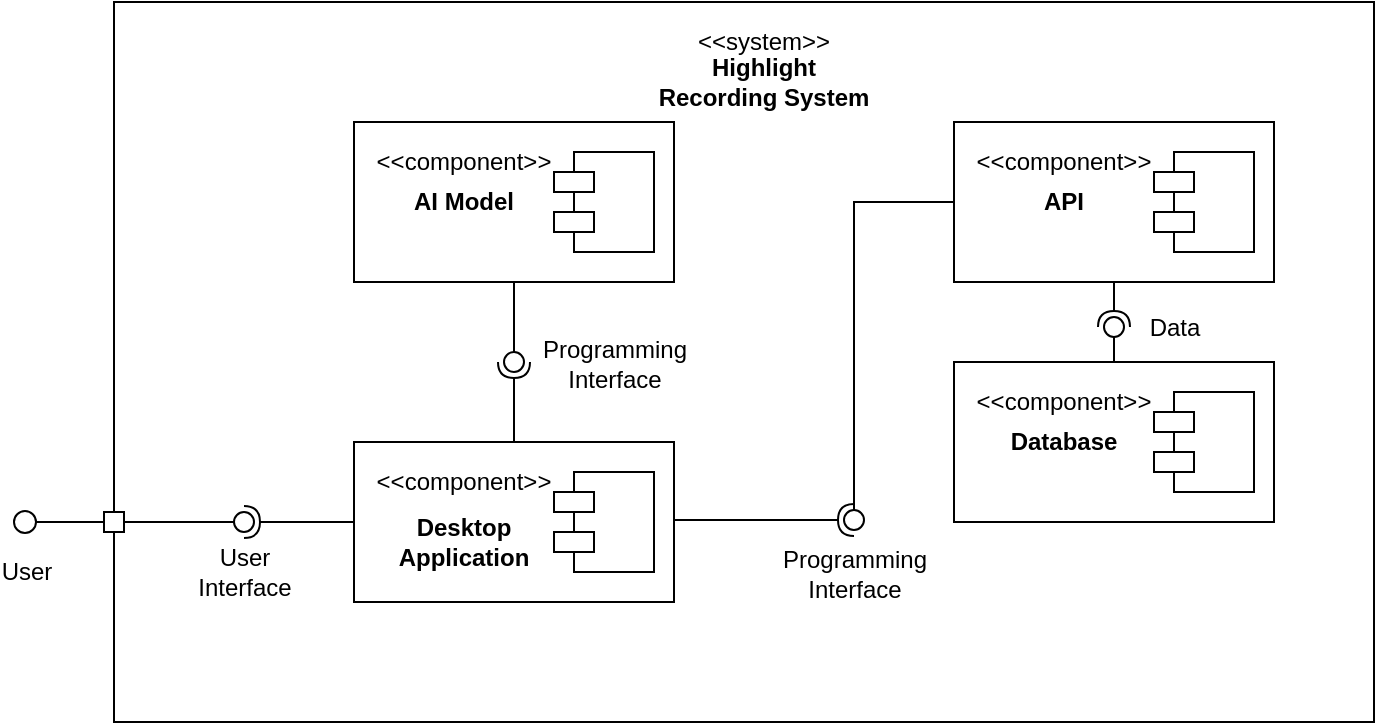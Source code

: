 <mxfile version="22.0.8" type="device">
  <diagram id="xoZ6_kyMP5s1tSsMBDnF" name="Page-1">
    <mxGraphModel dx="1114" dy="610" grid="1" gridSize="10" guides="1" tooltips="1" connect="1" arrows="1" fold="1" page="1" pageScale="1" pageWidth="827" pageHeight="1169" math="0" shadow="0">
      <root>
        <mxCell id="0" />
        <mxCell id="1" parent="0" />
        <mxCell id="8G38anYATPkuLIfg5n-N-66" value="" style="rounded=0;whiteSpace=wrap;html=1;sketch=0;strokeWidth=1;fontSize=12;movable=1;resizable=1;rotatable=1;deletable=1;editable=1;locked=0;connectable=1;" parent="1" vertex="1">
          <mxGeometry x="80" y="130" width="630" height="360" as="geometry" />
        </mxCell>
        <mxCell id="8G38anYATPkuLIfg5n-N-67" value="&amp;lt;&amp;lt;system&amp;gt;&amp;gt;" style="text;html=1;strokeColor=none;fillColor=none;align=center;verticalAlign=middle;whiteSpace=wrap;rounded=0;" parent="1" vertex="1">
          <mxGeometry x="350" y="140" width="110" height="20" as="geometry" />
        </mxCell>
        <mxCell id="8G38anYATPkuLIfg5n-N-68" value="&lt;b&gt;Highlight Recording System&lt;/b&gt;" style="text;html=1;strokeColor=none;fillColor=none;align=center;verticalAlign=middle;whiteSpace=wrap;rounded=0;" parent="1" vertex="1">
          <mxGeometry x="350" y="160" width="110" height="20" as="geometry" />
        </mxCell>
        <mxCell id="8G38anYATPkuLIfg5n-N-70" value="" style="rounded=0;orthogonalLoop=1;jettySize=auto;html=1;endArrow=halfCircle;endFill=0;endSize=6;strokeWidth=1;fontSize=12;" parent="1" source="8G38anYATPkuLIfg5n-N-30" edge="1">
          <mxGeometry relative="1" as="geometry">
            <mxPoint x="340" y="305" as="sourcePoint" />
            <mxPoint x="280" y="310" as="targetPoint" />
          </mxGeometry>
        </mxCell>
        <mxCell id="8G38anYATPkuLIfg5n-N-94" value="Programming&lt;br&gt;Interface" style="edgeLabel;html=1;align=center;verticalAlign=middle;resizable=0;points=[];fontSize=12;" parent="8G38anYATPkuLIfg5n-N-70" vertex="1" connectable="0">
          <mxGeometry x="0.519" relative="1" as="geometry">
            <mxPoint x="50" y="-9" as="offset" />
          </mxGeometry>
        </mxCell>
        <mxCell id="dzfhvOX5EP43lga_mxgl-6" style="edgeStyle=orthogonalEdgeStyle;rounded=0;orthogonalLoop=1;jettySize=auto;html=1;endArrow=none;endFill=0;" edge="1" parent="1" source="8G38anYATPkuLIfg5n-N-71" target="8G38anYATPkuLIfg5n-N-13">
          <mxGeometry relative="1" as="geometry" />
        </mxCell>
        <mxCell id="8G38anYATPkuLIfg5n-N-71" value="" style="ellipse;whiteSpace=wrap;html=1;fontFamily=Helvetica;fontSize=12;fontColor=#000000;align=center;strokeColor=#000000;fillColor=#ffffff;points=[];aspect=fixed;resizable=0;sketch=0;" parent="1" vertex="1">
          <mxGeometry x="275" y="305" width="10" height="10" as="geometry" />
        </mxCell>
        <mxCell id="8G38anYATPkuLIfg5n-N-73" value="" style="rounded=0;whiteSpace=wrap;html=1;sketch=0;strokeWidth=1;fontSize=12;" parent="1" vertex="1">
          <mxGeometry x="75" y="385" width="10" height="10" as="geometry" />
        </mxCell>
        <mxCell id="8G38anYATPkuLIfg5n-N-81" value="" style="rounded=0;orthogonalLoop=1;jettySize=auto;html=1;endArrow=none;endFill=0;strokeWidth=1;fontSize=12;exitX=1;exitY=0.5;exitDx=0;exitDy=0;" parent="1" source="8G38anYATPkuLIfg5n-N-73" target="8G38anYATPkuLIfg5n-N-83" edge="1">
          <mxGeometry relative="1" as="geometry">
            <mxPoint x="130" y="410" as="sourcePoint" />
          </mxGeometry>
        </mxCell>
        <mxCell id="8G38anYATPkuLIfg5n-N-82" value="" style="rounded=0;orthogonalLoop=1;jettySize=auto;html=1;endArrow=halfCircle;endFill=0;entryX=0.5;entryY=0.5;entryDx=0;entryDy=0;endSize=6;strokeWidth=1;fontSize=12;exitX=0;exitY=0.25;exitDx=0;exitDy=0;" parent="1" source="8G38anYATPkuLIfg5n-N-33" target="8G38anYATPkuLIfg5n-N-83" edge="1">
          <mxGeometry relative="1" as="geometry">
            <mxPoint x="170" y="410" as="sourcePoint" />
          </mxGeometry>
        </mxCell>
        <mxCell id="8G38anYATPkuLIfg5n-N-95" value="User&lt;br&gt;Interface" style="edgeLabel;html=1;align=center;verticalAlign=middle;resizable=0;points=[];fontSize=12;" parent="8G38anYATPkuLIfg5n-N-82" vertex="1" connectable="0">
          <mxGeometry x="0.38" relative="1" as="geometry">
            <mxPoint x="-16.9" y="25" as="offset" />
          </mxGeometry>
        </mxCell>
        <mxCell id="8G38anYATPkuLIfg5n-N-83" value="" style="ellipse;whiteSpace=wrap;html=1;fontFamily=Helvetica;fontSize=12;fontColor=#000000;align=center;strokeColor=#000000;fillColor=#ffffff;points=[];aspect=fixed;resizable=0;sketch=0;" parent="1" vertex="1">
          <mxGeometry x="140" y="385" width="10" height="10" as="geometry" />
        </mxCell>
        <mxCell id="8G38anYATPkuLIfg5n-N-88" style="edgeStyle=orthogonalEdgeStyle;rounded=0;orthogonalLoop=1;jettySize=auto;html=1;entryX=0;entryY=0.5;entryDx=0;entryDy=0;startArrow=none;startFill=0;startSize=6;endArrow=none;endFill=0;endSize=6;strokeWidth=1;fontSize=12;" parent="1" source="8G38anYATPkuLIfg5n-N-87" target="8G38anYATPkuLIfg5n-N-73" edge="1">
          <mxGeometry relative="1" as="geometry" />
        </mxCell>
        <mxCell id="8G38anYATPkuLIfg5n-N-92" value="User" style="edgeLabel;html=1;align=center;verticalAlign=middle;resizable=0;points=[];fontSize=12;" parent="8G38anYATPkuLIfg5n-N-88" vertex="1" connectable="0">
          <mxGeometry x="-0.753" y="-1" relative="1" as="geometry">
            <mxPoint x="-11.08" y="24" as="offset" />
          </mxGeometry>
        </mxCell>
        <mxCell id="8G38anYATPkuLIfg5n-N-87" value="" style="ellipse;whiteSpace=wrap;html=1;aspect=fixed;" parent="1" vertex="1">
          <mxGeometry x="30" y="384.5" width="11" height="11" as="geometry" />
        </mxCell>
        <mxCell id="8G38anYATPkuLIfg5n-N-11" value="" style="group" parent="1" vertex="1" connectable="0">
          <mxGeometry x="500" y="190" width="160" height="80" as="geometry" />
        </mxCell>
        <mxCell id="8G38anYATPkuLIfg5n-N-1" value="" style="rounded=0;whiteSpace=wrap;html=1;" parent="8G38anYATPkuLIfg5n-N-11" vertex="1">
          <mxGeometry width="160" height="80" as="geometry" />
        </mxCell>
        <mxCell id="8G38anYATPkuLIfg5n-N-2" value="" style="shape=module;align=left;spacingLeft=20;align=center;verticalAlign=top;" parent="8G38anYATPkuLIfg5n-N-11" vertex="1">
          <mxGeometry x="100" y="15" width="50" height="50" as="geometry" />
        </mxCell>
        <mxCell id="8G38anYATPkuLIfg5n-N-9" value="&amp;lt;&amp;lt;component&amp;gt;&amp;gt;" style="text;html=1;strokeColor=none;fillColor=none;align=center;verticalAlign=middle;whiteSpace=wrap;rounded=0;" parent="8G38anYATPkuLIfg5n-N-11" vertex="1">
          <mxGeometry y="10" width="110" height="20" as="geometry" />
        </mxCell>
        <mxCell id="8G38anYATPkuLIfg5n-N-10" value="&lt;b&gt;API&lt;/b&gt;" style="text;html=1;strokeColor=none;fillColor=none;align=center;verticalAlign=middle;whiteSpace=wrap;rounded=0;" parent="8G38anYATPkuLIfg5n-N-11" vertex="1">
          <mxGeometry y="30" width="110" height="20" as="geometry" />
        </mxCell>
        <mxCell id="8G38anYATPkuLIfg5n-N-12" value="" style="group" parent="1" vertex="1" connectable="0">
          <mxGeometry x="200" y="190" width="160" height="80" as="geometry" />
        </mxCell>
        <mxCell id="8G38anYATPkuLIfg5n-N-13" value="" style="rounded=0;whiteSpace=wrap;html=1;" parent="8G38anYATPkuLIfg5n-N-12" vertex="1">
          <mxGeometry width="160" height="80" as="geometry" />
        </mxCell>
        <mxCell id="8G38anYATPkuLIfg5n-N-14" value="" style="shape=module;align=left;spacingLeft=20;align=center;verticalAlign=top;" parent="8G38anYATPkuLIfg5n-N-12" vertex="1">
          <mxGeometry x="100" y="15" width="50" height="50" as="geometry" />
        </mxCell>
        <mxCell id="8G38anYATPkuLIfg5n-N-15" value="&amp;lt;&amp;lt;component&amp;gt;&amp;gt;" style="text;html=1;strokeColor=none;fillColor=none;align=center;verticalAlign=middle;whiteSpace=wrap;rounded=0;" parent="8G38anYATPkuLIfg5n-N-12" vertex="1">
          <mxGeometry y="10" width="110" height="20" as="geometry" />
        </mxCell>
        <mxCell id="8G38anYATPkuLIfg5n-N-16" value="&lt;b&gt;AI Model&lt;/b&gt;" style="text;html=1;strokeColor=none;fillColor=none;align=center;verticalAlign=middle;whiteSpace=wrap;rounded=0;" parent="8G38anYATPkuLIfg5n-N-12" vertex="1">
          <mxGeometry y="30" width="110" height="20" as="geometry" />
        </mxCell>
        <mxCell id="8G38anYATPkuLIfg5n-N-22" value="" style="group" parent="1" vertex="1" connectable="0">
          <mxGeometry x="500" y="310" width="160" height="80" as="geometry" />
        </mxCell>
        <mxCell id="8G38anYATPkuLIfg5n-N-23" value="" style="rounded=0;whiteSpace=wrap;html=1;" parent="8G38anYATPkuLIfg5n-N-22" vertex="1">
          <mxGeometry width="160" height="80" as="geometry" />
        </mxCell>
        <mxCell id="8G38anYATPkuLIfg5n-N-24" value="" style="shape=module;align=left;spacingLeft=20;align=center;verticalAlign=top;" parent="8G38anYATPkuLIfg5n-N-22" vertex="1">
          <mxGeometry x="100" y="15" width="50" height="50" as="geometry" />
        </mxCell>
        <mxCell id="8G38anYATPkuLIfg5n-N-25" value="&amp;lt;&amp;lt;component&amp;gt;&amp;gt;" style="text;html=1;strokeColor=none;fillColor=none;align=center;verticalAlign=middle;whiteSpace=wrap;rounded=0;" parent="8G38anYATPkuLIfg5n-N-22" vertex="1">
          <mxGeometry y="10" width="110" height="20" as="geometry" />
        </mxCell>
        <mxCell id="8G38anYATPkuLIfg5n-N-26" value="&lt;b&gt;Database&lt;/b&gt;" style="text;html=1;strokeColor=none;fillColor=none;align=center;verticalAlign=middle;whiteSpace=wrap;rounded=0;" parent="8G38anYATPkuLIfg5n-N-22" vertex="1">
          <mxGeometry y="30" width="110" height="20" as="geometry" />
        </mxCell>
        <mxCell id="8G38anYATPkuLIfg5n-N-29" value="" style="group" parent="1" vertex="1" connectable="0">
          <mxGeometry x="200" y="350" width="160" height="80" as="geometry" />
        </mxCell>
        <mxCell id="8G38anYATPkuLIfg5n-N-30" value="" style="rounded=0;whiteSpace=wrap;html=1;" parent="8G38anYATPkuLIfg5n-N-29" vertex="1">
          <mxGeometry width="160" height="80" as="geometry" />
        </mxCell>
        <mxCell id="8G38anYATPkuLIfg5n-N-31" value="" style="shape=module;align=left;spacingLeft=20;align=center;verticalAlign=top;" parent="8G38anYATPkuLIfg5n-N-29" vertex="1">
          <mxGeometry x="100" y="15" width="50" height="50" as="geometry" />
        </mxCell>
        <mxCell id="8G38anYATPkuLIfg5n-N-32" value="&amp;lt;&amp;lt;component&amp;gt;&amp;gt;" style="text;html=1;strokeColor=none;fillColor=none;align=center;verticalAlign=middle;whiteSpace=wrap;rounded=0;" parent="8G38anYATPkuLIfg5n-N-29" vertex="1">
          <mxGeometry y="10" width="110" height="20" as="geometry" />
        </mxCell>
        <mxCell id="8G38anYATPkuLIfg5n-N-33" value="&lt;b&gt;Desktop&lt;br&gt;Application&lt;br&gt;&lt;/b&gt;" style="text;html=1;strokeColor=none;fillColor=none;align=center;verticalAlign=middle;whiteSpace=wrap;rounded=0;" parent="8G38anYATPkuLIfg5n-N-29" vertex="1">
          <mxGeometry y="30" width="110" height="40" as="geometry" />
        </mxCell>
        <mxCell id="8G38anYATPkuLIfg5n-N-44" value="" style="rounded=0;orthogonalLoop=1;jettySize=auto;html=1;endArrow=none;endFill=0;strokeWidth=1;fontSize=12;exitX=0.5;exitY=0;exitDx=0;exitDy=0;" parent="1" source="8G38anYATPkuLIfg5n-N-23" target="8G38anYATPkuLIfg5n-N-46" edge="1">
          <mxGeometry x="200" y="190" as="geometry">
            <mxPoint x="590" y="425" as="sourcePoint" />
          </mxGeometry>
        </mxCell>
        <mxCell id="8G38anYATPkuLIfg5n-N-45" value="" style="rounded=0;orthogonalLoop=1;jettySize=auto;html=1;endArrow=halfCircle;endFill=0;entryX=0.5;entryY=0.5;entryDx=0;entryDy=0;endSize=6;strokeWidth=1;fontSize=12;exitX=0.5;exitY=1;exitDx=0;exitDy=0;" parent="1" source="8G38anYATPkuLIfg5n-N-1" target="8G38anYATPkuLIfg5n-N-46" edge="1">
          <mxGeometry x="200" y="190" as="geometry">
            <mxPoint x="610" y="280" as="sourcePoint" />
          </mxGeometry>
        </mxCell>
        <mxCell id="8G38anYATPkuLIfg5n-N-63" value="Data" style="edgeLabel;html=1;align=center;verticalAlign=middle;resizable=0;points=[];fontSize=12;" parent="8G38anYATPkuLIfg5n-N-45" vertex="1" connectable="0">
          <mxGeometry x="-0.208" relative="1" as="geometry">
            <mxPoint x="30" y="13.7" as="offset" />
          </mxGeometry>
        </mxCell>
        <mxCell id="8G38anYATPkuLIfg5n-N-46" value="" style="ellipse;whiteSpace=wrap;html=1;fontFamily=Helvetica;fontSize=12;fontColor=#000000;align=center;strokeColor=#000000;fillColor=#ffffff;points=[];aspect=fixed;resizable=0;sketch=0;" parent="1" vertex="1">
          <mxGeometry x="575" y="287.5" width="10" height="10" as="geometry" />
        </mxCell>
        <mxCell id="8G38anYATPkuLIfg5n-N-52" value="" style="rounded=0;orthogonalLoop=1;jettySize=auto;html=1;endArrow=none;endFill=0;strokeWidth=1;fontSize=12;exitX=0;exitY=0.5;exitDx=0;exitDy=0;edgeStyle=orthogonalEdgeStyle;" parent="1" source="8G38anYATPkuLIfg5n-N-10" target="8G38anYATPkuLIfg5n-N-54" edge="1">
          <mxGeometry x="200" y="190" as="geometry">
            <mxPoint x="430" y="345" as="sourcePoint" />
          </mxGeometry>
        </mxCell>
        <mxCell id="8G38anYATPkuLIfg5n-N-62" value="Programming&lt;br&gt;Interface" style="edgeLabel;html=1;align=center;verticalAlign=middle;resizable=0;points=[];fontSize=12;" parent="8G38anYATPkuLIfg5n-N-52" vertex="1" connectable="0">
          <mxGeometry x="0.831" relative="1" as="geometry">
            <mxPoint y="48.89" as="offset" />
          </mxGeometry>
        </mxCell>
        <mxCell id="8G38anYATPkuLIfg5n-N-53" value="" style="rounded=0;orthogonalLoop=1;jettySize=auto;html=1;endArrow=halfCircle;endFill=0;entryX=0.5;entryY=0.5;entryDx=0;entryDy=0;endSize=6;strokeWidth=1;fontSize=12;edgeStyle=orthogonalEdgeStyle;" parent="1" edge="1">
          <mxGeometry x="200" y="190" as="geometry">
            <mxPoint x="360" y="389" as="sourcePoint" />
            <Array as="points">
              <mxPoint x="420" y="389" />
              <mxPoint x="420" y="389" />
            </Array>
            <mxPoint x="450" y="389" as="targetPoint" />
          </mxGeometry>
        </mxCell>
        <mxCell id="8G38anYATPkuLIfg5n-N-54" value="" style="ellipse;whiteSpace=wrap;html=1;fontFamily=Helvetica;fontSize=12;fontColor=#000000;align=center;strokeColor=#000000;fillColor=#ffffff;points=[];aspect=fixed;resizable=0;sketch=0;" parent="1" vertex="1">
          <mxGeometry x="445" y="384" width="10" height="10" as="geometry" />
        </mxCell>
      </root>
    </mxGraphModel>
  </diagram>
</mxfile>
